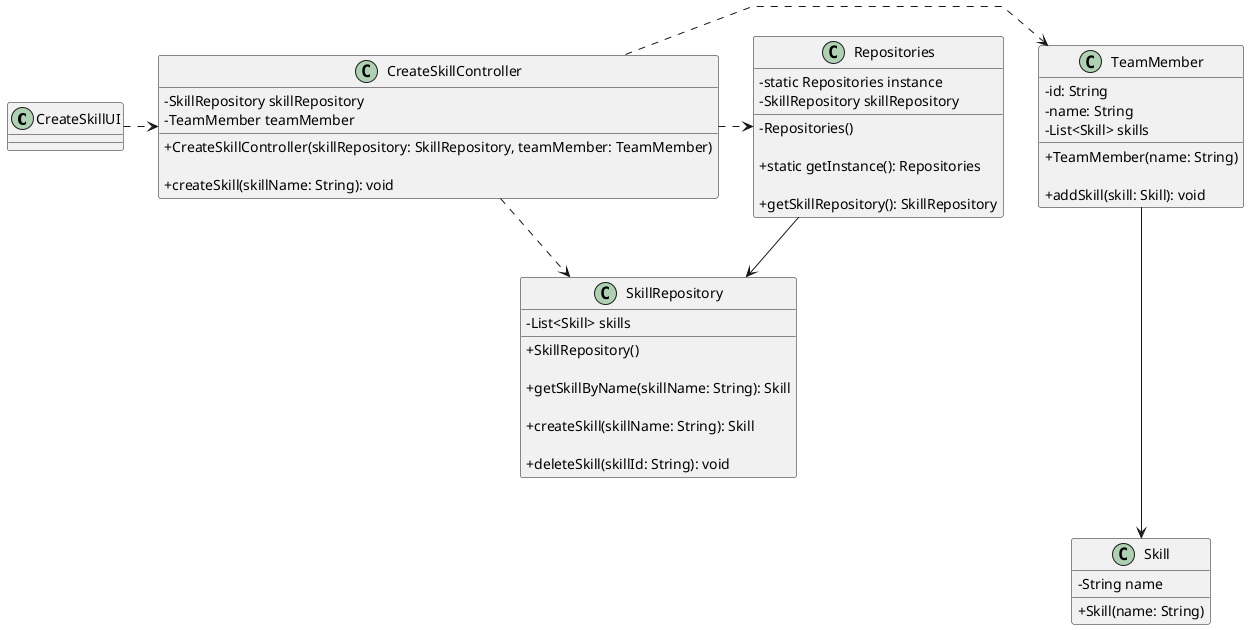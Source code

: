 @startuml
'skinparam monochrome true
skinparam packageStyle rectangle
skinparam shadowing false
skinparam linetype polyline
'skinparam linetype orto

skinparam classAttributeIconSize 0

'left to right direction

class CreateSkillUI {
}

class CreateSkillController {
    - SkillRepository skillRepository
    - TeamMember teamMember

    'Construtor para inicializar o controlador com o SkillRepository e TeamMember
    + CreateSkillController(skillRepository: SkillRepository, teamMember: TeamMember)

    'Método para criar uma nova skill
    + createSkill(skillName: String): void
}

class Repositories {
    - static Repositories instance
    - SkillRepository skillRepository

    'Construtor privado para implementar o padrão Singleton
    - Repositories()

    'Método para obter a instância Singleton de Repositories
    + static getInstance(): Repositories

    'Método para obter o repositório das skills
    + getSkillRepository(): SkillRepository
}


class SkillRepository {
    - List<Skill> skills

    'Construtor para inicializar o repositório de skills
    + SkillRepository()

    'Retorna uma skill com base no seu nome
    + getSkillByName(skillName: String): Skill

    'Cria uma nova skill e a adiciona ao repositório
    + createSkill(skillName: String): Skill

    'Remove uma skill do repositório
    + deleteSkill(skillId: String): void
}


class TeamMember {
    - id: String
    - name: String
    - List<Skill> skills

    'Construtor para criar um novo membro da equipe
    + TeamMember(name: String)

    'Método para adicionar uma skill a um membro da equipe
    + addSkill(skill: Skill): void
}

class Skill {
    - String name

    'Construtor para criar uma nova skill
    + Skill(name: String)
}

CreateSkillUI .> CreateSkillController
CreateSkillController .> Repositories
CreateSkillController .> SkillRepository
CreateSkillController .> TeamMember
Repositories --> SkillRepository
TeamMember ---> Skill


@enduml